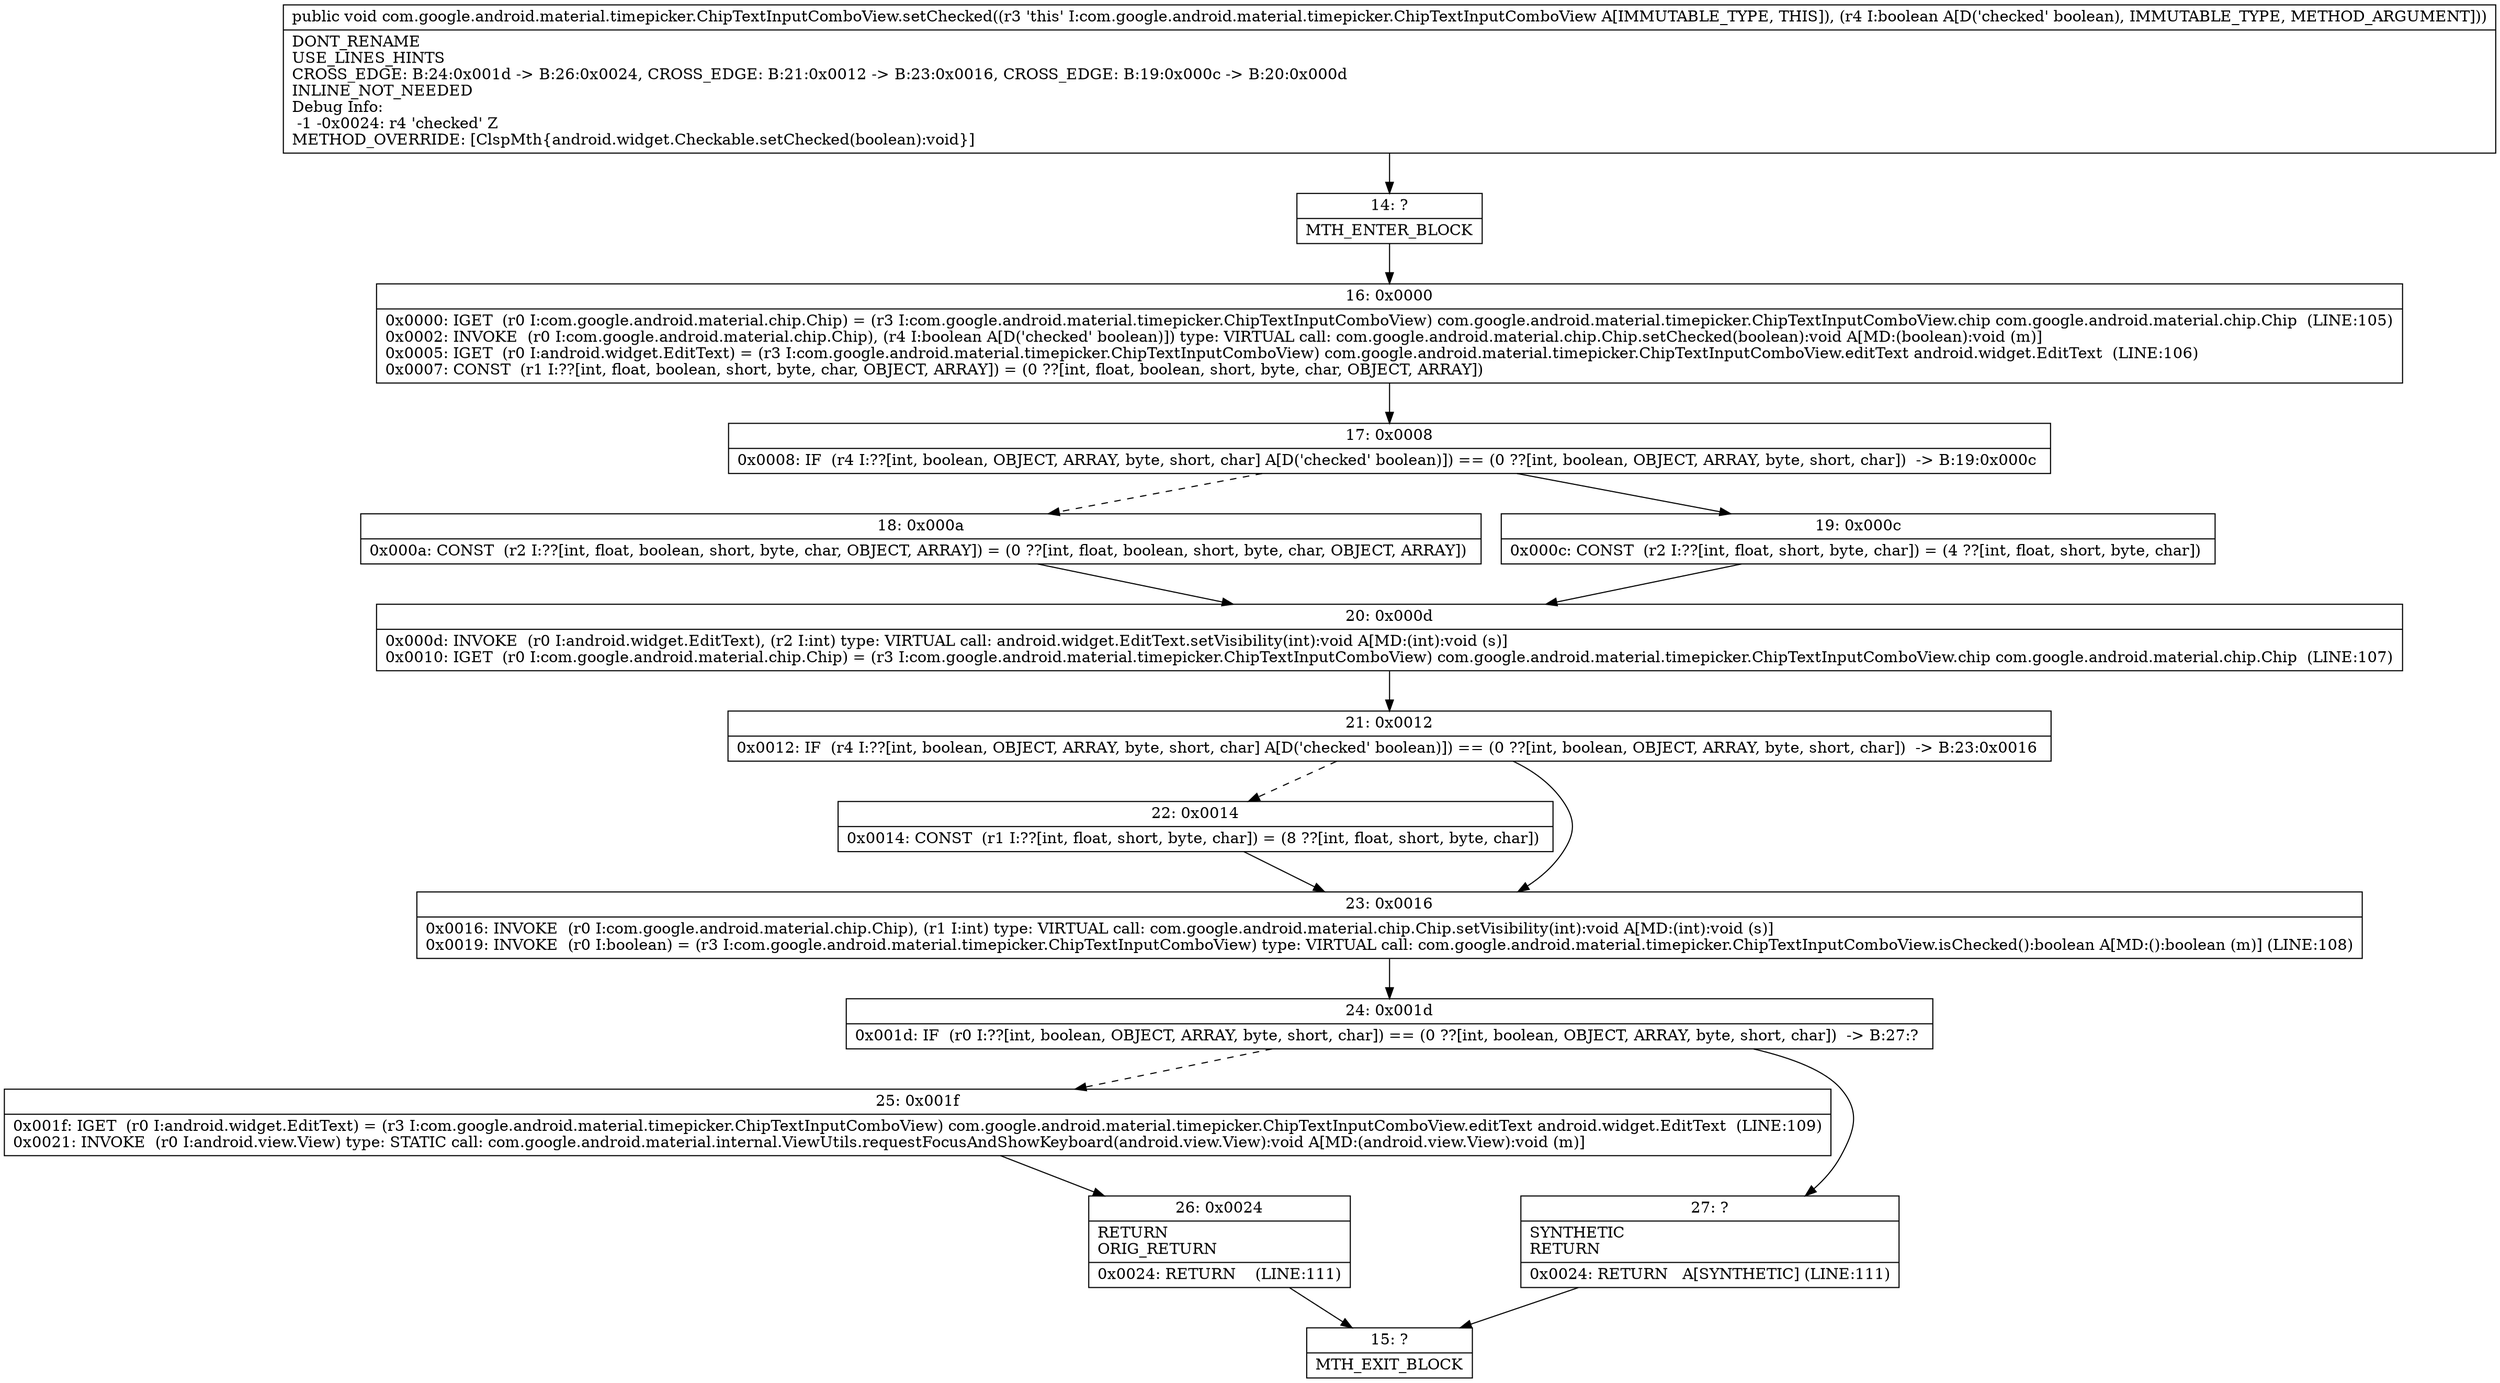 digraph "CFG forcom.google.android.material.timepicker.ChipTextInputComboView.setChecked(Z)V" {
Node_14 [shape=record,label="{14\:\ ?|MTH_ENTER_BLOCK\l}"];
Node_16 [shape=record,label="{16\:\ 0x0000|0x0000: IGET  (r0 I:com.google.android.material.chip.Chip) = (r3 I:com.google.android.material.timepicker.ChipTextInputComboView) com.google.android.material.timepicker.ChipTextInputComboView.chip com.google.android.material.chip.Chip  (LINE:105)\l0x0002: INVOKE  (r0 I:com.google.android.material.chip.Chip), (r4 I:boolean A[D('checked' boolean)]) type: VIRTUAL call: com.google.android.material.chip.Chip.setChecked(boolean):void A[MD:(boolean):void (m)]\l0x0005: IGET  (r0 I:android.widget.EditText) = (r3 I:com.google.android.material.timepicker.ChipTextInputComboView) com.google.android.material.timepicker.ChipTextInputComboView.editText android.widget.EditText  (LINE:106)\l0x0007: CONST  (r1 I:??[int, float, boolean, short, byte, char, OBJECT, ARRAY]) = (0 ??[int, float, boolean, short, byte, char, OBJECT, ARRAY]) \l}"];
Node_17 [shape=record,label="{17\:\ 0x0008|0x0008: IF  (r4 I:??[int, boolean, OBJECT, ARRAY, byte, short, char] A[D('checked' boolean)]) == (0 ??[int, boolean, OBJECT, ARRAY, byte, short, char])  \-\> B:19:0x000c \l}"];
Node_18 [shape=record,label="{18\:\ 0x000a|0x000a: CONST  (r2 I:??[int, float, boolean, short, byte, char, OBJECT, ARRAY]) = (0 ??[int, float, boolean, short, byte, char, OBJECT, ARRAY]) \l}"];
Node_20 [shape=record,label="{20\:\ 0x000d|0x000d: INVOKE  (r0 I:android.widget.EditText), (r2 I:int) type: VIRTUAL call: android.widget.EditText.setVisibility(int):void A[MD:(int):void (s)]\l0x0010: IGET  (r0 I:com.google.android.material.chip.Chip) = (r3 I:com.google.android.material.timepicker.ChipTextInputComboView) com.google.android.material.timepicker.ChipTextInputComboView.chip com.google.android.material.chip.Chip  (LINE:107)\l}"];
Node_21 [shape=record,label="{21\:\ 0x0012|0x0012: IF  (r4 I:??[int, boolean, OBJECT, ARRAY, byte, short, char] A[D('checked' boolean)]) == (0 ??[int, boolean, OBJECT, ARRAY, byte, short, char])  \-\> B:23:0x0016 \l}"];
Node_22 [shape=record,label="{22\:\ 0x0014|0x0014: CONST  (r1 I:??[int, float, short, byte, char]) = (8 ??[int, float, short, byte, char]) \l}"];
Node_23 [shape=record,label="{23\:\ 0x0016|0x0016: INVOKE  (r0 I:com.google.android.material.chip.Chip), (r1 I:int) type: VIRTUAL call: com.google.android.material.chip.Chip.setVisibility(int):void A[MD:(int):void (s)]\l0x0019: INVOKE  (r0 I:boolean) = (r3 I:com.google.android.material.timepicker.ChipTextInputComboView) type: VIRTUAL call: com.google.android.material.timepicker.ChipTextInputComboView.isChecked():boolean A[MD:():boolean (m)] (LINE:108)\l}"];
Node_24 [shape=record,label="{24\:\ 0x001d|0x001d: IF  (r0 I:??[int, boolean, OBJECT, ARRAY, byte, short, char]) == (0 ??[int, boolean, OBJECT, ARRAY, byte, short, char])  \-\> B:27:? \l}"];
Node_25 [shape=record,label="{25\:\ 0x001f|0x001f: IGET  (r0 I:android.widget.EditText) = (r3 I:com.google.android.material.timepicker.ChipTextInputComboView) com.google.android.material.timepicker.ChipTextInputComboView.editText android.widget.EditText  (LINE:109)\l0x0021: INVOKE  (r0 I:android.view.View) type: STATIC call: com.google.android.material.internal.ViewUtils.requestFocusAndShowKeyboard(android.view.View):void A[MD:(android.view.View):void (m)]\l}"];
Node_26 [shape=record,label="{26\:\ 0x0024|RETURN\lORIG_RETURN\l|0x0024: RETURN    (LINE:111)\l}"];
Node_15 [shape=record,label="{15\:\ ?|MTH_EXIT_BLOCK\l}"];
Node_27 [shape=record,label="{27\:\ ?|SYNTHETIC\lRETURN\l|0x0024: RETURN   A[SYNTHETIC] (LINE:111)\l}"];
Node_19 [shape=record,label="{19\:\ 0x000c|0x000c: CONST  (r2 I:??[int, float, short, byte, char]) = (4 ??[int, float, short, byte, char]) \l}"];
MethodNode[shape=record,label="{public void com.google.android.material.timepicker.ChipTextInputComboView.setChecked((r3 'this' I:com.google.android.material.timepicker.ChipTextInputComboView A[IMMUTABLE_TYPE, THIS]), (r4 I:boolean A[D('checked' boolean), IMMUTABLE_TYPE, METHOD_ARGUMENT]))  | DONT_RENAME\lUSE_LINES_HINTS\lCROSS_EDGE: B:24:0x001d \-\> B:26:0x0024, CROSS_EDGE: B:21:0x0012 \-\> B:23:0x0016, CROSS_EDGE: B:19:0x000c \-\> B:20:0x000d\lINLINE_NOT_NEEDED\lDebug Info:\l  \-1 \-0x0024: r4 'checked' Z\lMETHOD_OVERRIDE: [ClspMth\{android.widget.Checkable.setChecked(boolean):void\}]\l}"];
MethodNode -> Node_14;Node_14 -> Node_16;
Node_16 -> Node_17;
Node_17 -> Node_18[style=dashed];
Node_17 -> Node_19;
Node_18 -> Node_20;
Node_20 -> Node_21;
Node_21 -> Node_22[style=dashed];
Node_21 -> Node_23;
Node_22 -> Node_23;
Node_23 -> Node_24;
Node_24 -> Node_25[style=dashed];
Node_24 -> Node_27;
Node_25 -> Node_26;
Node_26 -> Node_15;
Node_27 -> Node_15;
Node_19 -> Node_20;
}

